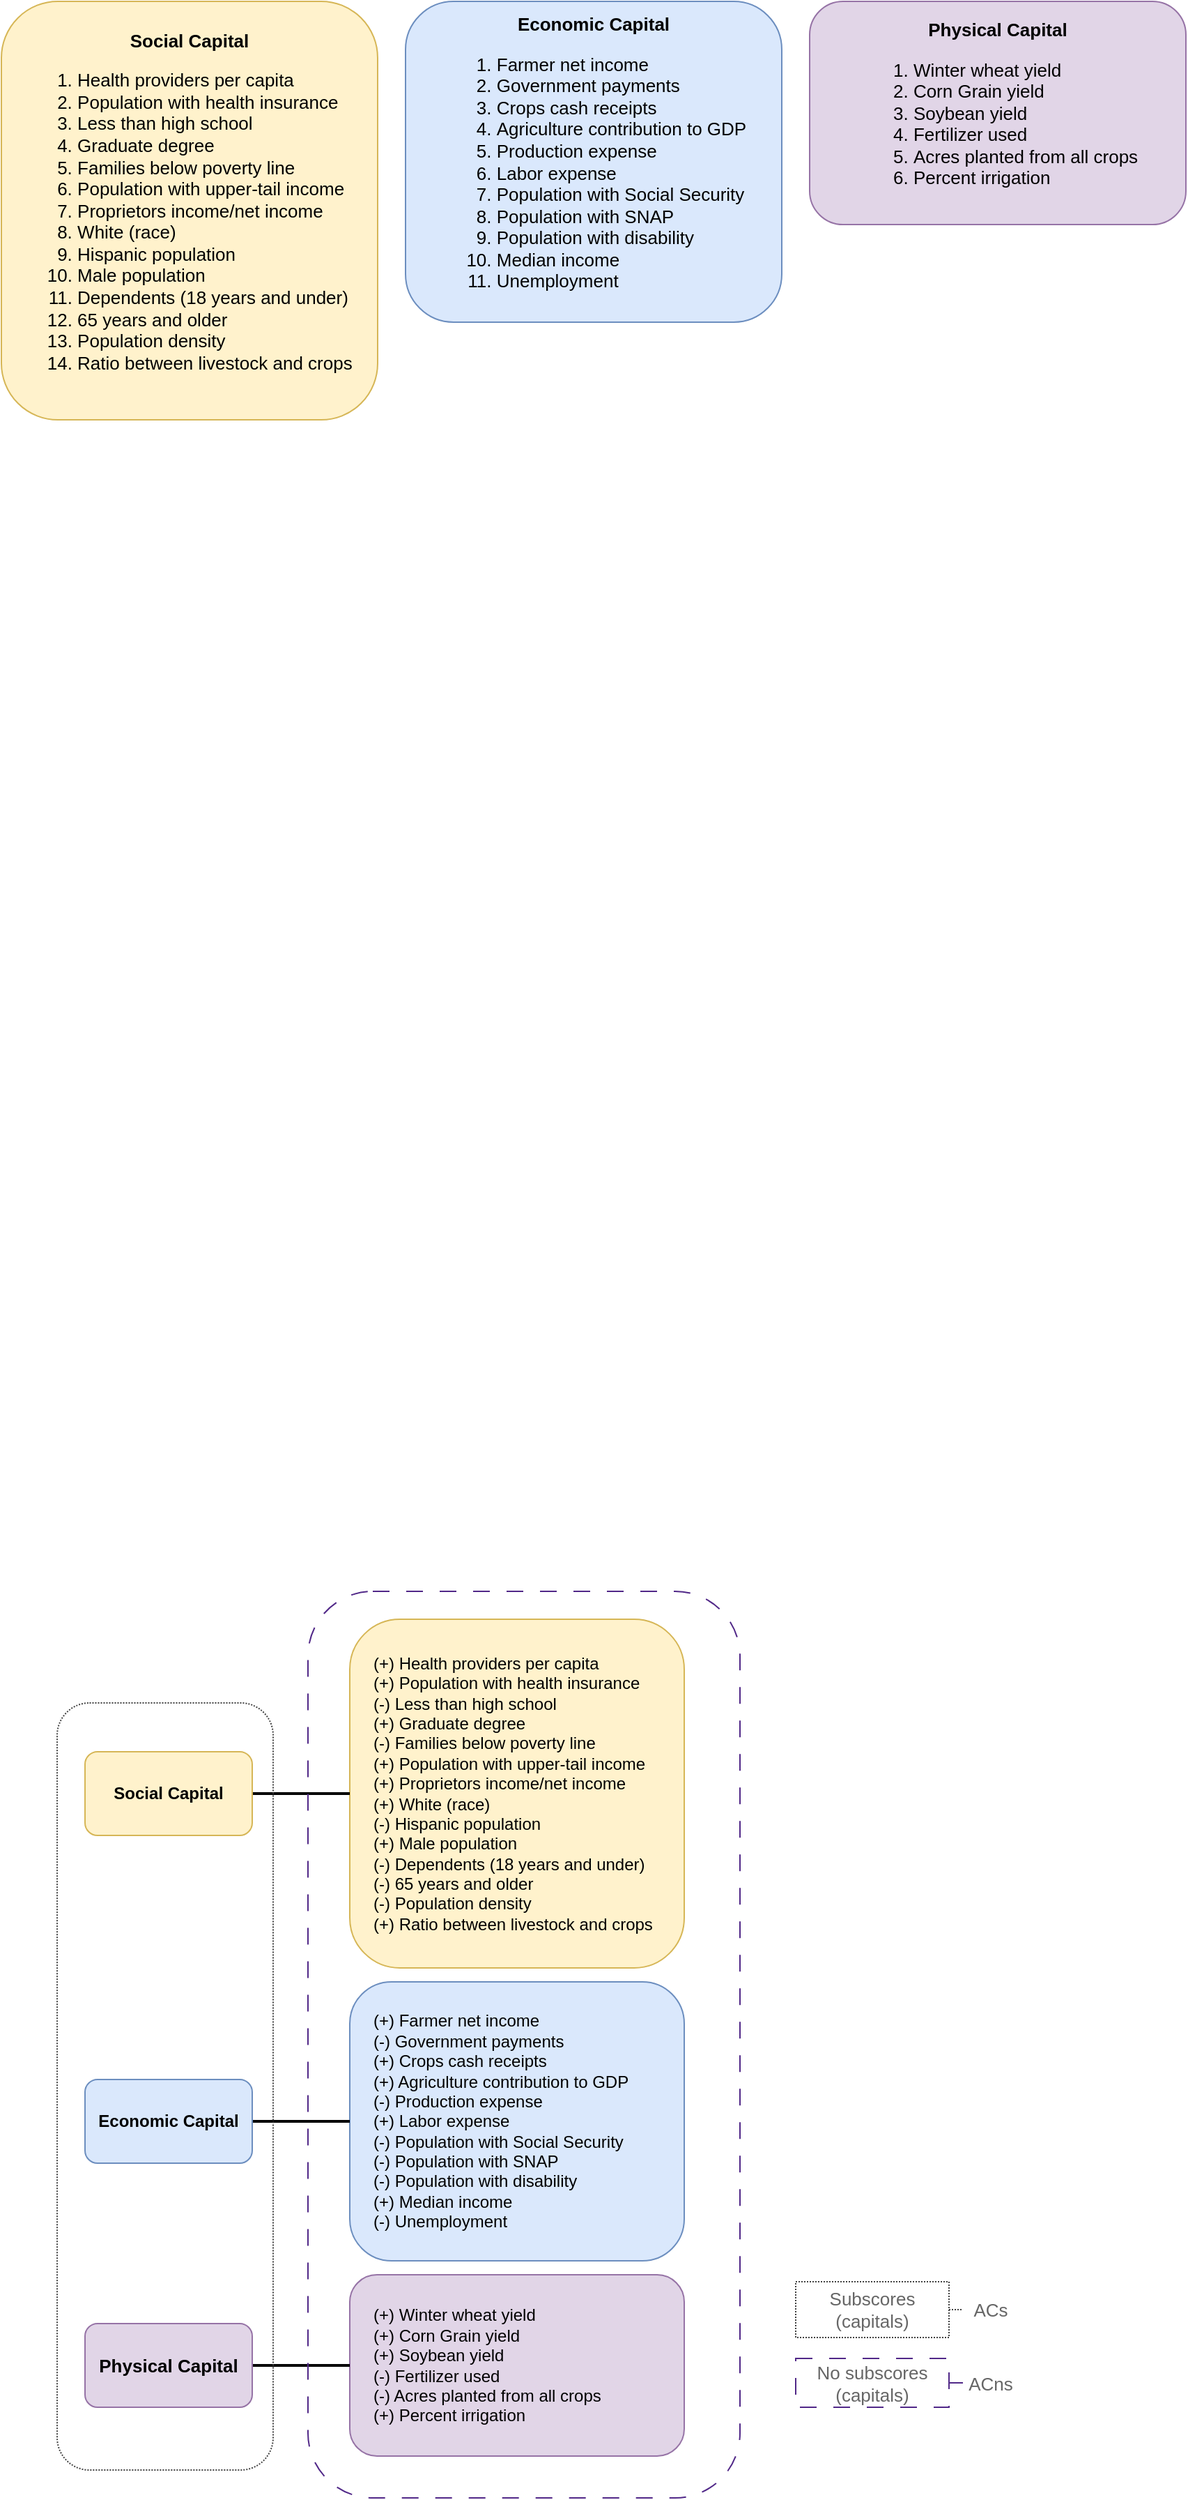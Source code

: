 <mxfile version="20.8.22" type="github">
  <diagram name="Page-1" id="_zbrBUCUruDryijLgmsr">
    <mxGraphModel dx="1363" dy="1894" grid="1" gridSize="10" guides="1" tooltips="1" connect="1" arrows="1" fold="1" page="1" pageScale="1" pageWidth="850" pageHeight="1100" math="0" shadow="0">
      <root>
        <mxCell id="0" />
        <mxCell id="1" parent="0" />
        <mxCell id="dptRVDpqFGGdvCAzj5YB-2" value="&lt;b style=&quot;font-size: 13px;&quot;&gt;Social Capital&lt;br style=&quot;font-size: 13px;&quot;&gt;&lt;/b&gt;&lt;ol style=&quot;font-size: 13px;&quot;&gt;&lt;li style=&quot;text-align: left; font-size: 13px;&quot;&gt;Health providers per capita&lt;/li&gt;&lt;li style=&quot;text-align: left; font-size: 13px;&quot;&gt;Population with health insurance&lt;/li&gt;&lt;li style=&quot;text-align: left; font-size: 13px;&quot;&gt;Less than high school&lt;/li&gt;&lt;li style=&quot;text-align: left; font-size: 13px;&quot;&gt;Graduate degree&lt;/li&gt;&lt;li style=&quot;text-align: left; font-size: 13px;&quot;&gt;Families below poverty line&lt;/li&gt;&lt;li style=&quot;text-align: left; font-size: 13px;&quot;&gt;Population with upper-tail income&lt;/li&gt;&lt;li style=&quot;border-color: var(--border-color); text-align: left; font-size: 13px;&quot;&gt;Proprietors income/net income&amp;nbsp;&lt;/li&gt;&lt;li style=&quot;text-align: left; font-size: 13px;&quot;&gt;White (race)&lt;/li&gt;&lt;li style=&quot;text-align: left; font-size: 13px;&quot;&gt;Hispanic population&lt;/li&gt;&lt;li style=&quot;text-align: left; font-size: 13px;&quot;&gt;Male population&lt;/li&gt;&lt;li style=&quot;text-align: left; font-size: 13px;&quot;&gt;Dependents (18 years and under)&lt;/li&gt;&lt;li style=&quot;text-align: left; font-size: 13px;&quot;&gt;65 years and older&lt;/li&gt;&lt;li style=&quot;text-align: left; font-size: 13px;&quot;&gt;Population density&lt;/li&gt;&lt;li style=&quot;text-align: left; font-size: 13px;&quot;&gt;Ratio between livestock and crops&amp;nbsp;&lt;/li&gt;&lt;/ol&gt;" style="whiteSpace=wrap;html=1;rounded=1;fillColor=#fff2cc;strokeColor=#d6b656;fontSize=13;verticalAlign=middle;" vertex="1" parent="1">
          <mxGeometry x="30" y="-1010" width="270" height="300" as="geometry" />
        </mxCell>
        <mxCell id="dptRVDpqFGGdvCAzj5YB-3" value="&lt;div style=&quot;&quot;&gt;&lt;span style=&quot;background-color: initial;&quot;&gt;(+) Health providers per capita&lt;/span&gt;&lt;/div&gt;&lt;span style=&quot;background-color: initial;&quot;&gt;&lt;div style=&quot;&quot;&gt;&lt;span style=&quot;background-color: initial;&quot;&gt;(+) Population with health insurance&lt;/span&gt;&lt;/div&gt;&lt;/span&gt;&lt;span style=&quot;background-color: initial;&quot;&gt;&lt;div style=&quot;&quot;&gt;&lt;span style=&quot;background-color: initial;&quot;&gt;(-) Less than high school&lt;/span&gt;&lt;/div&gt;&lt;/span&gt;&lt;span style=&quot;background-color: initial;&quot;&gt;&lt;div style=&quot;&quot;&gt;&lt;span style=&quot;background-color: initial;&quot;&gt;(+) Graduate degree&lt;/span&gt;&lt;/div&gt;&lt;/span&gt;&lt;span style=&quot;background-color: initial;&quot;&gt;&lt;div style=&quot;&quot;&gt;&lt;span style=&quot;background-color: initial;&quot;&gt;(-) Families below poverty line&lt;/span&gt;&lt;/div&gt;&lt;/span&gt;&lt;span style=&quot;background-color: initial;&quot;&gt;&lt;div style=&quot;&quot;&gt;&lt;span style=&quot;background-color: initial;&quot;&gt;(+) Population with upper-tail income&lt;/span&gt;&lt;/div&gt;&lt;div style=&quot;&quot;&gt;(+) Proprietors income/net income&lt;span style=&quot;background-color: initial;&quot;&gt;&lt;br&gt;&lt;/span&gt;&lt;/div&gt;&lt;/span&gt;&lt;span style=&quot;background-color: initial;&quot;&gt;&lt;div style=&quot;&quot;&gt;&lt;span style=&quot;background-color: initial;&quot;&gt;(+) White (race)&lt;/span&gt;&lt;/div&gt;&lt;/span&gt;&lt;span style=&quot;background-color: initial;&quot;&gt;&lt;div style=&quot;&quot;&gt;&lt;span style=&quot;background-color: initial;&quot;&gt;(-) Hispanic population&lt;/span&gt;&lt;/div&gt;&lt;/span&gt;&lt;span style=&quot;background-color: initial;&quot;&gt;&lt;div style=&quot;&quot;&gt;&lt;span style=&quot;background-color: initial;&quot;&gt;(+) Male population&lt;/span&gt;&lt;/div&gt;&lt;/span&gt;&lt;span style=&quot;background-color: initial;&quot;&gt;&lt;div style=&quot;&quot;&gt;&lt;span style=&quot;background-color: initial;&quot;&gt;(-) Dependents (18 years and under)&lt;/span&gt;&lt;/div&gt;&lt;/span&gt;&lt;span style=&quot;background-color: initial;&quot;&gt;&lt;div style=&quot;&quot;&gt;&lt;span style=&quot;background-color: initial;&quot;&gt;(-) 65 years and older&lt;/span&gt;&lt;/div&gt;&lt;/span&gt;&lt;span style=&quot;background-color: initial;&quot;&gt;&lt;div style=&quot;&quot;&gt;&lt;span style=&quot;background-color: initial;&quot;&gt;(-) Population density&lt;/span&gt;&lt;/div&gt;&lt;/span&gt;&lt;span style=&quot;background-color: initial;&quot;&gt;&lt;div style=&quot;&quot;&gt;&lt;span style=&quot;background-color: initial;&quot;&gt;(+) Ratio between livestock and crops&amp;nbsp;&lt;/span&gt;&lt;/div&gt;&lt;/span&gt;" style="whiteSpace=wrap;html=1;rounded=1;fillColor=#fff2cc;strokeColor=#d6b656;align=left;spacingLeft=15;" vertex="1" parent="1">
          <mxGeometry x="280" y="150" width="240" height="250" as="geometry" />
        </mxCell>
        <mxCell id="dptRVDpqFGGdvCAzj5YB-4" value="&lt;b style=&quot;font-size: 13px;&quot;&gt;Economic Capital&lt;/b&gt;&lt;br style=&quot;font-size: 13px;&quot;&gt;&lt;ol style=&quot;font-size: 13px;&quot;&gt;&lt;li style=&quot;text-align: left; font-size: 13px;&quot;&gt;Farmer net income&lt;/li&gt;&lt;li style=&quot;text-align: left; font-size: 13px;&quot;&gt;&lt;span style=&quot;background-color: initial; font-size: 13px;&quot;&gt;Government payments&lt;/span&gt;&lt;/li&gt;&lt;li style=&quot;text-align: left; font-size: 13px;&quot;&gt;&lt;span style=&quot;background-color: initial; font-size: 13px;&quot;&gt;Crops cash receipts&lt;/span&gt;&lt;/li&gt;&lt;li style=&quot;text-align: left; font-size: 13px;&quot;&gt;&lt;span style=&quot;background-color: initial; font-size: 13px;&quot;&gt;Agriculture contribution to GDP&lt;/span&gt;&lt;/li&gt;&lt;li style=&quot;text-align: left; font-size: 13px;&quot;&gt;&lt;span style=&quot;background-color: initial; font-size: 13px;&quot;&gt;Production expense&lt;/span&gt;&lt;/li&gt;&lt;li style=&quot;text-align: left; font-size: 13px;&quot;&gt;&lt;span style=&quot;background-color: initial; font-size: 13px;&quot;&gt;Labor expense&lt;/span&gt;&lt;/li&gt;&lt;li style=&quot;text-align: left; font-size: 13px;&quot;&gt;&lt;span style=&quot;background-color: initial; font-size: 13px;&quot;&gt;Population with Social Security&lt;/span&gt;&lt;/li&gt;&lt;li style=&quot;text-align: left; font-size: 13px;&quot;&gt;&lt;span style=&quot;background-color: initial; font-size: 13px;&quot;&gt;Population with SNAP&lt;/span&gt;&lt;/li&gt;&lt;li style=&quot;text-align: left; font-size: 13px;&quot;&gt;&lt;span style=&quot;background-color: initial; font-size: 13px;&quot;&gt;Population with disability&lt;/span&gt;&lt;/li&gt;&lt;li style=&quot;text-align: left; font-size: 13px;&quot;&gt;&lt;span style=&quot;background-color: initial; font-size: 13px;&quot;&gt;Median income&lt;/span&gt;&lt;br style=&quot;font-size: 13px;&quot;&gt;&lt;/li&gt;&lt;li style=&quot;text-align: left; font-size: 13px;&quot;&gt;Unemployment&lt;/li&gt;&lt;/ol&gt;" style="whiteSpace=wrap;html=1;rounded=1;fillColor=#dae8fc;strokeColor=#6c8ebf;fontSize=13;verticalAlign=middle;" vertex="1" parent="1">
          <mxGeometry x="320" y="-1010" width="270" height="230" as="geometry" />
        </mxCell>
        <mxCell id="dptRVDpqFGGdvCAzj5YB-5" value="&lt;div style=&quot;&quot;&gt;&lt;span style=&quot;background-color: initial;&quot;&gt;(+) Farmer net income&lt;/span&gt;&lt;/div&gt;&lt;span style=&quot;background-color: initial;&quot;&gt;&lt;div style=&quot;&quot;&gt;&lt;span style=&quot;background-color: initial;&quot;&gt;(-) Government payments&lt;/span&gt;&lt;/div&gt;&lt;/span&gt;&lt;span style=&quot;background-color: initial;&quot;&gt;&lt;div style=&quot;&quot;&gt;&lt;span style=&quot;background-color: initial;&quot;&gt;(+) Crops cash receipts&lt;/span&gt;&lt;/div&gt;&lt;/span&gt;&lt;span style=&quot;background-color: initial;&quot;&gt;&lt;div style=&quot;&quot;&gt;&lt;span style=&quot;background-color: initial;&quot;&gt;(+) Agriculture contribution to GDP&lt;/span&gt;&lt;/div&gt;&lt;/span&gt;&lt;span style=&quot;background-color: initial;&quot;&gt;&lt;div style=&quot;&quot;&gt;&lt;span style=&quot;background-color: initial;&quot;&gt;(-) Production expense&lt;/span&gt;&lt;/div&gt;&lt;/span&gt;&lt;span style=&quot;background-color: initial;&quot;&gt;&lt;div style=&quot;&quot;&gt;&lt;span style=&quot;background-color: initial;&quot;&gt;(+) Labor expense&lt;/span&gt;&lt;/div&gt;&lt;/span&gt;&lt;span style=&quot;background-color: initial;&quot;&gt;&lt;div style=&quot;&quot;&gt;&lt;span style=&quot;background-color: initial;&quot;&gt;(-) Population with Social Security&lt;/span&gt;&lt;/div&gt;&lt;/span&gt;&lt;span style=&quot;background-color: initial;&quot;&gt;&lt;div style=&quot;&quot;&gt;&lt;span style=&quot;background-color: initial;&quot;&gt;(-) Population with SNAP&lt;/span&gt;&lt;/div&gt;&lt;/span&gt;&lt;span style=&quot;background-color: initial;&quot;&gt;&lt;div style=&quot;&quot;&gt;&lt;span style=&quot;background-color: initial;&quot;&gt;(-) Population with disability&lt;/span&gt;&lt;/div&gt;&lt;/span&gt;&lt;span style=&quot;background-color: initial;&quot;&gt;&lt;div style=&quot;&quot;&gt;&lt;span style=&quot;background-color: initial;&quot;&gt;(+) Median income&lt;/span&gt;&lt;/div&gt;&lt;/span&gt;&lt;span style=&quot;background-color: initial;&quot;&gt;&lt;div style=&quot;&quot;&gt;&lt;span style=&quot;background-color: initial;&quot;&gt;(-) Unemployment&lt;/span&gt;&lt;/div&gt;&lt;/span&gt;" style="whiteSpace=wrap;html=1;rounded=1;fillColor=#dae8fc;strokeColor=#6c8ebf;align=left;spacingLeft=15;" vertex="1" parent="1">
          <mxGeometry x="280" y="410" width="240" height="200" as="geometry" />
        </mxCell>
        <mxCell id="dptRVDpqFGGdvCAzj5YB-6" value="&lt;b style=&quot;font-size: 13px;&quot;&gt;Physical Capital&lt;/b&gt;&lt;br style=&quot;font-size: 13px;&quot;&gt;&lt;ol style=&quot;font-size: 13px;&quot;&gt;&lt;li style=&quot;text-align: left; font-size: 13px;&quot;&gt;Winter wheat yield&lt;/li&gt;&lt;li style=&quot;text-align: left; font-size: 13px;&quot;&gt;Corn Grain yield&lt;/li&gt;&lt;li style=&quot;text-align: left; font-size: 13px;&quot;&gt;Soybean yield&lt;/li&gt;&lt;li style=&quot;text-align: left; font-size: 13px;&quot;&gt;Fertilizer used&lt;/li&gt;&lt;li style=&quot;text-align: left; font-size: 13px;&quot;&gt;Acres planted from all crops&lt;/li&gt;&lt;li style=&quot;text-align: left; font-size: 13px;&quot;&gt;Percent irrigation&lt;/li&gt;&lt;/ol&gt;" style="whiteSpace=wrap;html=1;rounded=1;fillColor=#e1d5e7;strokeColor=#9673a6;fontSize=13;verticalAlign=middle;" vertex="1" parent="1">
          <mxGeometry x="610" y="-1010" width="270" height="160" as="geometry" />
        </mxCell>
        <mxCell id="dptRVDpqFGGdvCAzj5YB-9" value="&lt;div style=&quot;&quot;&gt;&lt;span style=&quot;background-color: initial;&quot;&gt;(+) Winter wheat yield&lt;/span&gt;&lt;/div&gt;&lt;span style=&quot;background-color: initial;&quot;&gt;&lt;div style=&quot;&quot;&gt;&lt;span style=&quot;background-color: initial;&quot;&gt;(+) Corn Grain yield&lt;/span&gt;&lt;/div&gt;&lt;/span&gt;&lt;span style=&quot;background-color: initial;&quot;&gt;&lt;div style=&quot;&quot;&gt;&lt;span style=&quot;background-color: initial;&quot;&gt;(+) Soybean yield&lt;/span&gt;&lt;/div&gt;&lt;/span&gt;&lt;span style=&quot;background-color: initial;&quot;&gt;&lt;div style=&quot;&quot;&gt;&lt;span style=&quot;background-color: initial;&quot;&gt;(-) Fertilizer used&lt;/span&gt;&lt;/div&gt;&lt;/span&gt;&lt;span style=&quot;background-color: initial;&quot;&gt;&lt;div style=&quot;&quot;&gt;&lt;span style=&quot;background-color: initial;&quot;&gt;(-) Acres planted from all crops&lt;/span&gt;&lt;/div&gt;&lt;/span&gt;&lt;span style=&quot;background-color: initial;&quot;&gt;&lt;div style=&quot;&quot;&gt;&lt;span style=&quot;background-color: initial;&quot;&gt;(+) Percent irrigation&lt;/span&gt;&lt;/div&gt;&lt;/span&gt;" style="html=1;rounded=1;fillColor=#e1d5e7;strokeColor=#9673a6;align=left;horizontal=1;whiteSpace=wrap;spacingLeft=15;" vertex="1" parent="1">
          <mxGeometry x="280" y="620" width="240" height="130" as="geometry" />
        </mxCell>
        <mxCell id="dptRVDpqFGGdvCAzj5YB-21" style="edgeStyle=orthogonalEdgeStyle;rounded=0;orthogonalLoop=1;jettySize=auto;html=1;exitX=1;exitY=0.5;exitDx=0;exitDy=0;entryX=0;entryY=0.5;entryDx=0;entryDy=0;strokeWidth=2;fontSize=13;endArrow=none;endFill=0;" edge="1" parent="1" source="dptRVDpqFGGdvCAzj5YB-14" target="dptRVDpqFGGdvCAzj5YB-3">
          <mxGeometry relative="1" as="geometry" />
        </mxCell>
        <mxCell id="dptRVDpqFGGdvCAzj5YB-14" value="&lt;b&gt;Social Capital&lt;/b&gt;" style="whiteSpace=wrap;html=1;fillColor=#fff2cc;strokeColor=#d6b656;rounded=1;" vertex="1" parent="1">
          <mxGeometry x="90" y="245" width="120" height="60" as="geometry" />
        </mxCell>
        <mxCell id="dptRVDpqFGGdvCAzj5YB-18" style="edgeStyle=orthogonalEdgeStyle;rounded=0;orthogonalLoop=1;jettySize=auto;html=1;exitX=1;exitY=0.5;exitDx=0;exitDy=0;entryX=0;entryY=0.5;entryDx=0;entryDy=0;fontSize=13;strokeWidth=2;endArrow=none;endFill=0;" edge="1" parent="1" source="dptRVDpqFGGdvCAzj5YB-16" target="dptRVDpqFGGdvCAzj5YB-5">
          <mxGeometry relative="1" as="geometry" />
        </mxCell>
        <mxCell id="dptRVDpqFGGdvCAzj5YB-16" value="&lt;b&gt;Economic Capital&lt;/b&gt;" style="whiteSpace=wrap;html=1;fillColor=#dae8fc;strokeColor=#6c8ebf;rounded=1;" vertex="1" parent="1">
          <mxGeometry x="90" y="480" width="120" height="60" as="geometry" />
        </mxCell>
        <mxCell id="dptRVDpqFGGdvCAzj5YB-24" style="edgeStyle=orthogonalEdgeStyle;rounded=0;orthogonalLoop=1;jettySize=auto;html=1;exitX=1;exitY=0.5;exitDx=0;exitDy=0;entryX=0;entryY=0.5;entryDx=0;entryDy=0;strokeWidth=2;fontSize=13;endArrow=none;endFill=0;" edge="1" parent="1" source="dptRVDpqFGGdvCAzj5YB-20" target="dptRVDpqFGGdvCAzj5YB-9">
          <mxGeometry relative="1" as="geometry" />
        </mxCell>
        <mxCell id="dptRVDpqFGGdvCAzj5YB-20" value="&lt;b&gt;Physical Capital&lt;/b&gt;" style="whiteSpace=wrap;html=1;fillColor=#e1d5e7;strokeColor=#9673a6;rounded=1;fontSize=13;" vertex="1" parent="1">
          <mxGeometry x="90" y="655" width="120" height="60" as="geometry" />
        </mxCell>
        <mxCell id="dptRVDpqFGGdvCAzj5YB-25" value="" style="rounded=1;whiteSpace=wrap;html=1;fontSize=13;labelBorderColor=default;labelBackgroundColor=none;gradientColor=default;fillColor=none;dashed=1;dashPattern=12 12;strokeColor=#512888;" vertex="1" parent="1">
          <mxGeometry x="250" y="130" width="310" height="650" as="geometry" />
        </mxCell>
        <mxCell id="dptRVDpqFGGdvCAzj5YB-40" style="edgeStyle=orthogonalEdgeStyle;rounded=0;orthogonalLoop=1;jettySize=auto;html=1;exitX=1;exitY=0.5;exitDx=0;exitDy=0;entryX=0;entryY=0.5;entryDx=0;entryDy=0;dashed=1;dashPattern=12 12;strokeColor=#512888;strokeWidth=1;fontSize=13;fontColor=#666666;endArrow=none;endFill=0;" edge="1" parent="1" source="dptRVDpqFGGdvCAzj5YB-27" target="dptRVDpqFGGdvCAzj5YB-39">
          <mxGeometry relative="1" as="geometry" />
        </mxCell>
        <mxCell id="dptRVDpqFGGdvCAzj5YB-27" value="No subscores (capitals)" style="text;html=1;strokeColor=#512888;fillColor=none;align=center;verticalAlign=middle;whiteSpace=wrap;rounded=0;fontSize=13;fontColor=#666666;dashed=1;dashPattern=12 12;" vertex="1" parent="1">
          <mxGeometry x="600" y="680" width="110" height="35" as="geometry" />
        </mxCell>
        <mxCell id="dptRVDpqFGGdvCAzj5YB-28" value="" style="rounded=1;whiteSpace=wrap;html=1;dashed=1;dashPattern=1 1;labelBackgroundColor=none;labelBorderColor=default;strokeColor=#424242;fontSize=13;fillColor=none;gradientColor=default;" vertex="1" parent="1">
          <mxGeometry x="70" y="210" width="155" height="550" as="geometry" />
        </mxCell>
        <mxCell id="dptRVDpqFGGdvCAzj5YB-29" style="edgeStyle=orthogonalEdgeStyle;rounded=0;orthogonalLoop=1;jettySize=auto;html=1;exitX=0.5;exitY=1;exitDx=0;exitDy=0;dashed=1;dashPattern=12 12;strokeColor=#512888;strokeWidth=1;fontSize=13;endArrow=none;endFill=0;" edge="1" parent="1" source="dptRVDpqFGGdvCAzj5YB-28" target="dptRVDpqFGGdvCAzj5YB-28">
          <mxGeometry relative="1" as="geometry" />
        </mxCell>
        <mxCell id="dptRVDpqFGGdvCAzj5YB-37" style="edgeStyle=orthogonalEdgeStyle;rounded=0;orthogonalLoop=1;jettySize=auto;html=1;exitX=1;exitY=0.5;exitDx=0;exitDy=0;entryX=0;entryY=0.5;entryDx=0;entryDy=0;dashed=1;dashPattern=1 1;strokeColor=#424242;strokeWidth=1;fontSize=13;fontColor=#666666;endArrow=none;endFill=0;" edge="1" parent="1" source="dptRVDpqFGGdvCAzj5YB-31" target="dptRVDpqFGGdvCAzj5YB-36">
          <mxGeometry relative="1" as="geometry" />
        </mxCell>
        <mxCell id="dptRVDpqFGGdvCAzj5YB-31" value="Subscores (capitals)" style="text;html=1;strokeColor=#424242;fillColor=none;align=center;verticalAlign=middle;whiteSpace=wrap;rounded=0;fontSize=13;fontColor=#666666;dashed=1;dashPattern=1 1;" vertex="1" parent="1">
          <mxGeometry x="600" y="625" width="110" height="40" as="geometry" />
        </mxCell>
        <mxCell id="dptRVDpqFGGdvCAzj5YB-36" value="ACs" style="text;html=1;strokeColor=none;fillColor=none;align=center;verticalAlign=middle;whiteSpace=wrap;rounded=0;fontSize=13;fontColor=#666666;" vertex="1" parent="1">
          <mxGeometry x="720" y="630" width="40" height="30" as="geometry" />
        </mxCell>
        <mxCell id="dptRVDpqFGGdvCAzj5YB-39" value="ACns" style="text;html=1;strokeColor=none;fillColor=none;align=center;verticalAlign=middle;whiteSpace=wrap;rounded=0;fontSize=13;fontColor=#666666;" vertex="1" parent="1">
          <mxGeometry x="720" y="682.5" width="40" height="30" as="geometry" />
        </mxCell>
      </root>
    </mxGraphModel>
  </diagram>
</mxfile>
